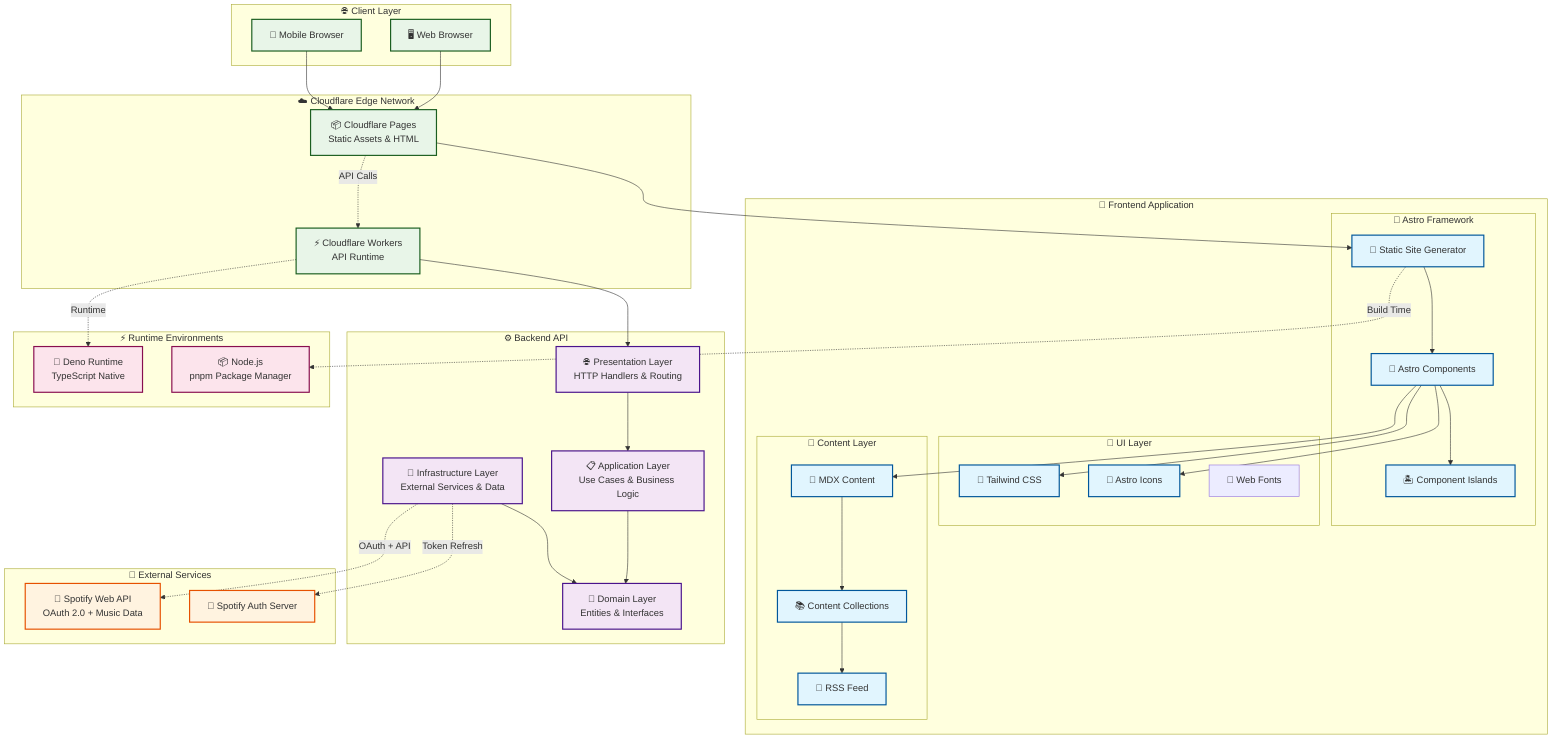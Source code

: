 %% yanosea.org architecture
graph TB
    subgraph "🌐 Client Layer"
        Browser[🖥️ Web Browser]
        Mobile[📱 Mobile Browser]
    end

    subgraph "☁️ Cloudflare Edge Network"
        CDN[📦 Cloudflare Pages<br/>Static Assets & HTML]
        Workers[⚡ Cloudflare Workers<br/>API Runtime]
    end

    subgraph "🎯 Frontend Application"
        subgraph "🚀 Astro Framework"
            SSG[📄 Static Site Generator]
            Components[🧩 Astro Components]
            Islands[🏝️ Component Islands]
        end

        subgraph "🎨 UI Layer"
            TailwindCSS[🎨 Tailwind CSS]
            Icons[🔗 Astro Icons]
            Fonts[📝 Web Fonts]
        end

        subgraph "📝 Content Layer"
            MDX[📖 MDX Content]
            Collections[📚 Content Collections]
            RSS[📡 RSS Feed]
        end
    end

    subgraph "⚙️ Backend API"
        direction TB
        Presentation[🌐 Presentation Layer<br/>HTTP Handlers & Routing]
        Application[📋 Application Layer<br/>Use Cases & Business Logic]
        Domain[🎯 Domain Layer<br/>Entities & Interfaces]
        Infrastructure[🔧 Infrastructure Layer<br/>External Services & Data]
    end

    subgraph "🎵 External Services"
        Spotify[🎵 Spotify Web API<br/>OAuth 2.0 + Music Data]
        SpotifyAuth[🔐 Spotify Auth Server]
    end

    subgraph "⚡ Runtime Environments"
        Deno[🦕 Deno Runtime<br/>TypeScript Native]
        Node[📦 Node.js<br/>pnpm Package Manager]
    end

    %% Client Connections
    Browser --> CDN
    Mobile --> CDN

    %% Frontend Flow
    CDN --> SSG
    SSG --> Components
    Components --> Islands
    Components --> TailwindCSS
    Components --> Icons
    Components --> MDX
    MDX --> Collections
    Collections --> RSS

    %% API Flow
    CDN -.->|API Calls| Workers
    Workers --> Presentation
    Presentation --> Application
    Application --> Domain
    Infrastructure --> Domain

    %% External Integrations
    Infrastructure -.->|OAuth + API| Spotify
    Infrastructure -.->|Token Refresh| SpotifyAuth

    %% Runtime Dependencies
    SSG -.->|Build Time| Node
    Workers -.->|Runtime| Deno

    %% Styling
    classDef frontend fill:#e1f5fe,stroke:#01579b,stroke-width:2px
    classDef backend fill:#f3e5f5,stroke:#4a148c,stroke-width:2px
    classDef external fill:#fff3e0,stroke:#e65100,stroke-width:2px
    classDef infrastructure fill:#e8f5e8,stroke:#1b5e20,stroke-width:2px
    classDef runtime fill:#fce4ec,stroke:#880e4f,stroke-width:2px

    class Browser,Mobile,CDN,Workers infrastructure
    class SSG,Components,Islands,TailwindCSS,Icons,MDX,Collections,RSS frontend
    class Presentation,Application,Domain,Infrastructure backend
    class Spotify,SpotifyAuth external
    class Deno,Node runtime
